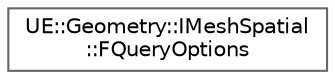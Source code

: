 digraph "Graphical Class Hierarchy"
{
 // INTERACTIVE_SVG=YES
 // LATEX_PDF_SIZE
  bgcolor="transparent";
  edge [fontname=Helvetica,fontsize=10,labelfontname=Helvetica,labelfontsize=10];
  node [fontname=Helvetica,fontsize=10,shape=box,height=0.2,width=0.4];
  rankdir="LR";
  Node0 [id="Node000000",label="UE::Geometry::IMeshSpatial\l::FQueryOptions",height=0.2,width=0.4,color="grey40", fillcolor="white", style="filled",URL="$d9/d64/structUE_1_1Geometry_1_1IMeshSpatial_1_1FQueryOptions.html",tooltip=" "];
}
